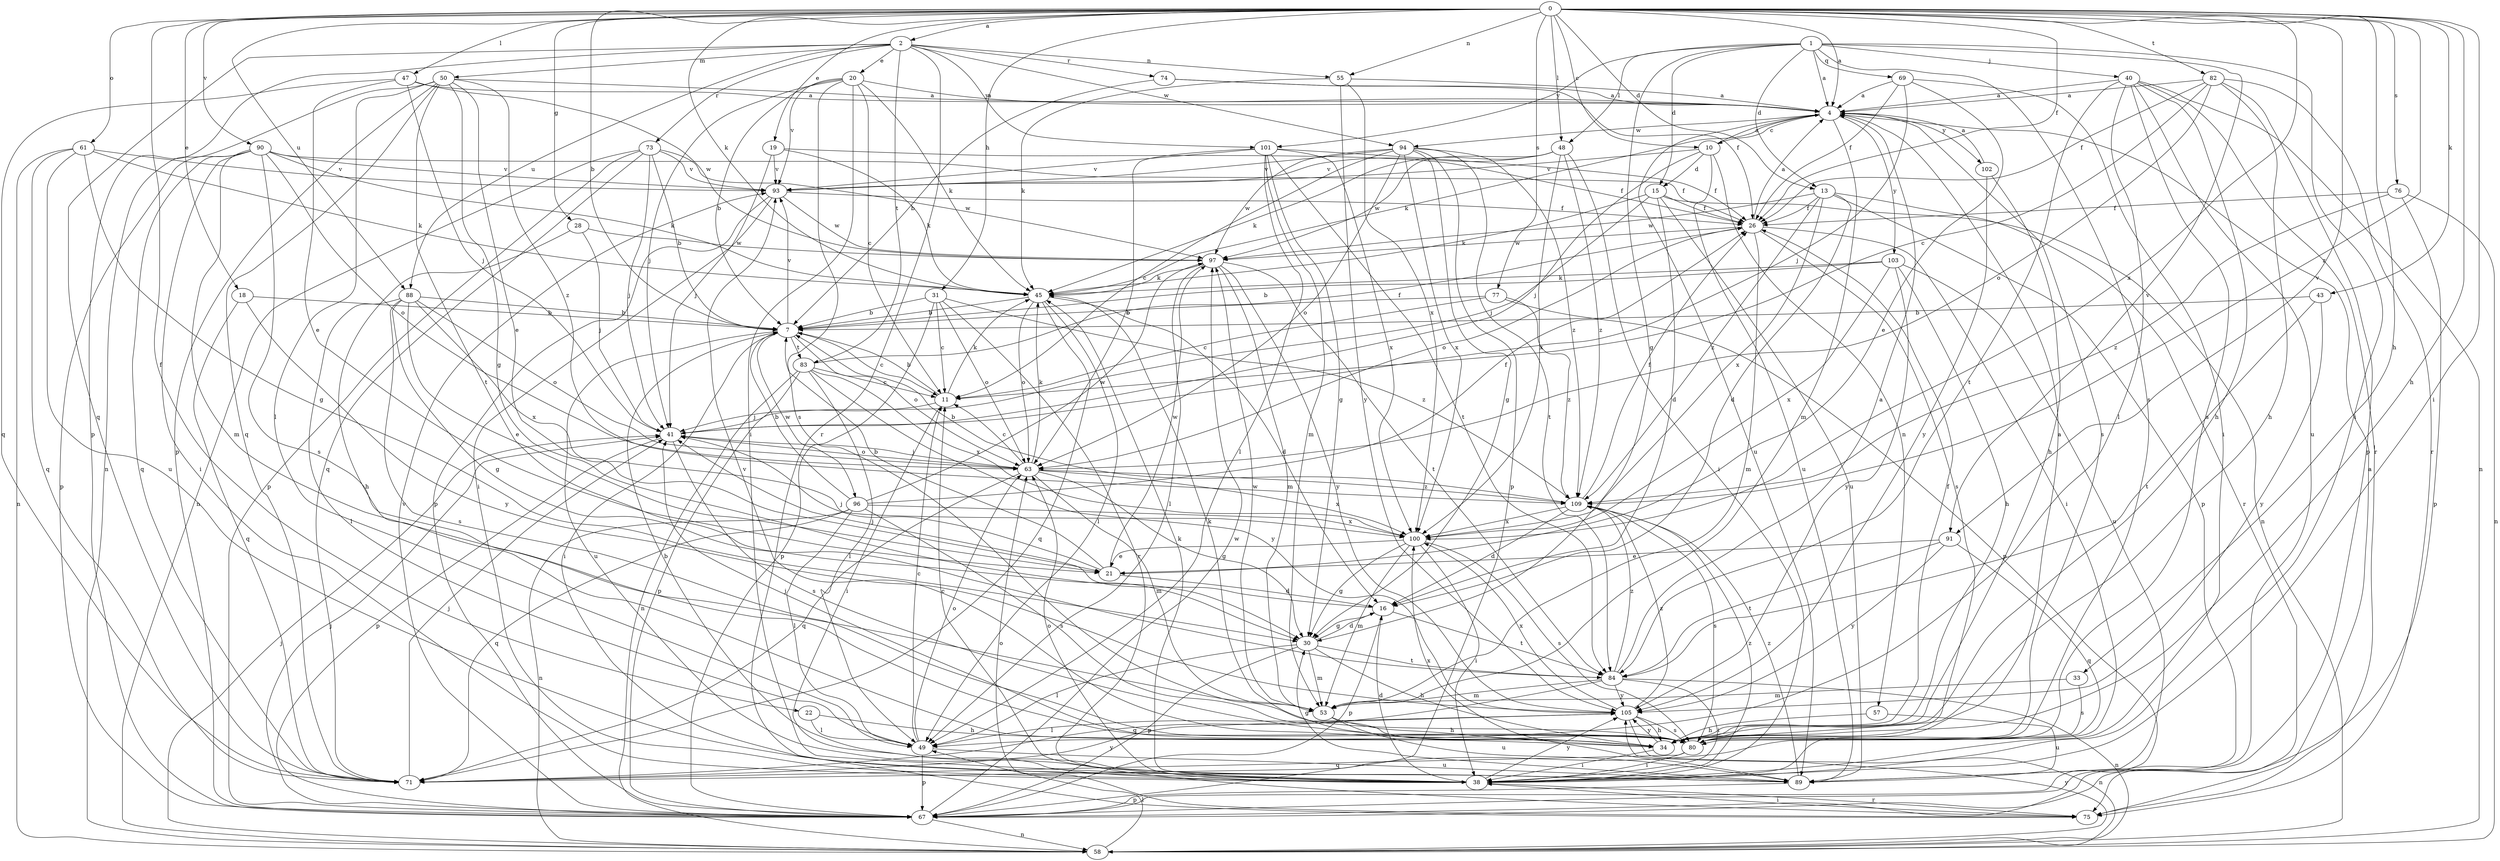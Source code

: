 strict digraph  {
0;
1;
2;
4;
7;
10;
11;
13;
15;
16;
18;
19;
20;
21;
22;
26;
28;
30;
31;
33;
34;
38;
40;
41;
43;
45;
47;
48;
49;
50;
53;
55;
57;
58;
61;
63;
67;
69;
71;
73;
74;
75;
76;
77;
80;
82;
83;
84;
88;
89;
90;
91;
93;
94;
96;
97;
100;
101;
102;
103;
105;
109;
0 -> 2  [label=a];
0 -> 4  [label=a];
0 -> 7  [label=b];
0 -> 10  [label=c];
0 -> 13  [label=d];
0 -> 18  [label=e];
0 -> 19  [label=e];
0 -> 22  [label=f];
0 -> 26  [label=f];
0 -> 28  [label=g];
0 -> 31  [label=h];
0 -> 33  [label=h];
0 -> 34  [label=h];
0 -> 38  [label=i];
0 -> 43  [label=k];
0 -> 45  [label=k];
0 -> 47  [label=l];
0 -> 48  [label=l];
0 -> 55  [label=n];
0 -> 61  [label=o];
0 -> 76  [label=s];
0 -> 77  [label=s];
0 -> 82  [label=t];
0 -> 88  [label=u];
0 -> 90  [label=v];
0 -> 91  [label=v];
0 -> 100  [label=x];
0 -> 109  [label=z];
1 -> 4  [label=a];
1 -> 13  [label=d];
1 -> 15  [label=d];
1 -> 30  [label=g];
1 -> 38  [label=i];
1 -> 40  [label=j];
1 -> 48  [label=l];
1 -> 69  [label=q];
1 -> 80  [label=s];
1 -> 91  [label=v];
1 -> 101  [label=y];
2 -> 20  [label=e];
2 -> 50  [label=m];
2 -> 55  [label=n];
2 -> 67  [label=p];
2 -> 71  [label=q];
2 -> 73  [label=r];
2 -> 74  [label=r];
2 -> 75  [label=r];
2 -> 83  [label=t];
2 -> 88  [label=u];
2 -> 94  [label=w];
2 -> 101  [label=y];
4 -> 10  [label=c];
4 -> 45  [label=k];
4 -> 53  [label=m];
4 -> 80  [label=s];
4 -> 89  [label=u];
4 -> 94  [label=w];
4 -> 102  [label=y];
4 -> 103  [label=y];
7 -> 11  [label=c];
7 -> 38  [label=i];
7 -> 63  [label=o];
7 -> 83  [label=t];
7 -> 89  [label=u];
7 -> 93  [label=v];
7 -> 96  [label=w];
10 -> 4  [label=a];
10 -> 15  [label=d];
10 -> 41  [label=j];
10 -> 57  [label=n];
10 -> 89  [label=u];
10 -> 93  [label=v];
11 -> 7  [label=b];
11 -> 38  [label=i];
11 -> 41  [label=j];
11 -> 45  [label=k];
13 -> 16  [label=d];
13 -> 26  [label=f];
13 -> 67  [label=p];
13 -> 75  [label=r];
13 -> 97  [label=w];
13 -> 100  [label=x];
13 -> 109  [label=z];
15 -> 16  [label=d];
15 -> 26  [label=f];
15 -> 41  [label=j];
15 -> 45  [label=k];
15 -> 58  [label=n];
15 -> 89  [label=u];
16 -> 30  [label=g];
16 -> 41  [label=j];
16 -> 67  [label=p];
16 -> 84  [label=t];
18 -> 7  [label=b];
18 -> 71  [label=q];
18 -> 105  [label=y];
19 -> 26  [label=f];
19 -> 41  [label=j];
19 -> 45  [label=k];
19 -> 93  [label=v];
20 -> 4  [label=a];
20 -> 7  [label=b];
20 -> 11  [label=c];
20 -> 38  [label=i];
20 -> 41  [label=j];
20 -> 45  [label=k];
20 -> 80  [label=s];
20 -> 93  [label=v];
21 -> 7  [label=b];
21 -> 16  [label=d];
21 -> 41  [label=j];
21 -> 97  [label=w];
22 -> 34  [label=h];
22 -> 49  [label=l];
26 -> 4  [label=a];
26 -> 38  [label=i];
26 -> 53  [label=m];
26 -> 63  [label=o];
26 -> 80  [label=s];
26 -> 97  [label=w];
28 -> 34  [label=h];
28 -> 41  [label=j];
28 -> 97  [label=w];
30 -> 16  [label=d];
30 -> 34  [label=h];
30 -> 49  [label=l];
30 -> 53  [label=m];
30 -> 67  [label=p];
30 -> 84  [label=t];
31 -> 7  [label=b];
31 -> 11  [label=c];
31 -> 63  [label=o];
31 -> 67  [label=p];
31 -> 75  [label=r];
31 -> 109  [label=z];
33 -> 53  [label=m];
33 -> 80  [label=s];
34 -> 26  [label=f];
34 -> 38  [label=i];
34 -> 41  [label=j];
34 -> 45  [label=k];
34 -> 93  [label=v];
34 -> 105  [label=y];
38 -> 11  [label=c];
38 -> 16  [label=d];
38 -> 45  [label=k];
38 -> 63  [label=o];
38 -> 75  [label=r];
38 -> 105  [label=y];
38 -> 109  [label=z];
40 -> 4  [label=a];
40 -> 34  [label=h];
40 -> 49  [label=l];
40 -> 58  [label=n];
40 -> 75  [label=r];
40 -> 80  [label=s];
40 -> 84  [label=t];
40 -> 89  [label=u];
41 -> 63  [label=o];
41 -> 67  [label=p];
41 -> 80  [label=s];
43 -> 7  [label=b];
43 -> 84  [label=t];
43 -> 105  [label=y];
45 -> 7  [label=b];
45 -> 16  [label=d];
45 -> 49  [label=l];
45 -> 63  [label=o];
45 -> 71  [label=q];
47 -> 4  [label=a];
47 -> 21  [label=e];
47 -> 41  [label=j];
47 -> 71  [label=q];
47 -> 97  [label=w];
48 -> 38  [label=i];
48 -> 45  [label=k];
48 -> 93  [label=v];
48 -> 97  [label=w];
48 -> 100  [label=x];
48 -> 109  [label=z];
49 -> 11  [label=c];
49 -> 63  [label=o];
49 -> 67  [label=p];
49 -> 89  [label=u];
50 -> 4  [label=a];
50 -> 21  [label=e];
50 -> 30  [label=g];
50 -> 49  [label=l];
50 -> 58  [label=n];
50 -> 67  [label=p];
50 -> 71  [label=q];
50 -> 84  [label=t];
50 -> 109  [label=z];
53 -> 34  [label=h];
53 -> 89  [label=u];
53 -> 97  [label=w];
55 -> 4  [label=a];
55 -> 45  [label=k];
55 -> 100  [label=x];
55 -> 105  [label=y];
57 -> 34  [label=h];
57 -> 89  [label=u];
58 -> 41  [label=j];
58 -> 49  [label=l];
58 -> 105  [label=y];
61 -> 30  [label=g];
61 -> 45  [label=k];
61 -> 58  [label=n];
61 -> 71  [label=q];
61 -> 89  [label=u];
61 -> 93  [label=v];
63 -> 11  [label=c];
63 -> 30  [label=g];
63 -> 41  [label=j];
63 -> 45  [label=k];
63 -> 53  [label=m];
63 -> 71  [label=q];
63 -> 100  [label=x];
63 -> 109  [label=z];
67 -> 41  [label=j];
67 -> 58  [label=n];
67 -> 93  [label=v];
67 -> 97  [label=w];
69 -> 4  [label=a];
69 -> 21  [label=e];
69 -> 26  [label=f];
69 -> 38  [label=i];
69 -> 41  [label=j];
71 -> 41  [label=j];
71 -> 105  [label=y];
73 -> 7  [label=b];
73 -> 41  [label=j];
73 -> 58  [label=n];
73 -> 67  [label=p];
73 -> 71  [label=q];
73 -> 93  [label=v];
73 -> 97  [label=w];
74 -> 4  [label=a];
74 -> 7  [label=b];
74 -> 26  [label=f];
75 -> 4  [label=a];
75 -> 38  [label=i];
75 -> 63  [label=o];
76 -> 26  [label=f];
76 -> 58  [label=n];
76 -> 67  [label=p];
76 -> 109  [label=z];
77 -> 7  [label=b];
77 -> 11  [label=c];
77 -> 67  [label=p];
77 -> 109  [label=z];
80 -> 4  [label=a];
80 -> 38  [label=i];
80 -> 71  [label=q];
82 -> 4  [label=a];
82 -> 11  [label=c];
82 -> 26  [label=f];
82 -> 34  [label=h];
82 -> 63  [label=o];
82 -> 67  [label=p];
82 -> 75  [label=r];
83 -> 11  [label=c];
83 -> 26  [label=f];
83 -> 49  [label=l];
83 -> 58  [label=n];
83 -> 67  [label=p];
83 -> 100  [label=x];
83 -> 105  [label=y];
84 -> 4  [label=a];
84 -> 38  [label=i];
84 -> 53  [label=m];
84 -> 58  [label=n];
84 -> 71  [label=q];
84 -> 105  [label=y];
84 -> 109  [label=z];
88 -> 7  [label=b];
88 -> 21  [label=e];
88 -> 30  [label=g];
88 -> 49  [label=l];
88 -> 63  [label=o];
88 -> 80  [label=s];
88 -> 100  [label=x];
89 -> 7  [label=b];
89 -> 30  [label=g];
89 -> 67  [label=p];
89 -> 100  [label=x];
89 -> 109  [label=z];
90 -> 26  [label=f];
90 -> 38  [label=i];
90 -> 45  [label=k];
90 -> 53  [label=m];
90 -> 63  [label=o];
90 -> 67  [label=p];
90 -> 71  [label=q];
90 -> 80  [label=s];
90 -> 93  [label=v];
91 -> 21  [label=e];
91 -> 71  [label=q];
91 -> 84  [label=t];
91 -> 105  [label=y];
93 -> 26  [label=f];
93 -> 38  [label=i];
93 -> 67  [label=p];
93 -> 97  [label=w];
94 -> 11  [label=c];
94 -> 30  [label=g];
94 -> 63  [label=o];
94 -> 67  [label=p];
94 -> 84  [label=t];
94 -> 93  [label=v];
94 -> 97  [label=w];
94 -> 100  [label=x];
94 -> 109  [label=z];
96 -> 7  [label=b];
96 -> 26  [label=f];
96 -> 49  [label=l];
96 -> 58  [label=n];
96 -> 71  [label=q];
96 -> 80  [label=s];
96 -> 97  [label=w];
96 -> 100  [label=x];
97 -> 45  [label=k];
97 -> 49  [label=l];
97 -> 53  [label=m];
97 -> 84  [label=t];
97 -> 105  [label=y];
100 -> 21  [label=e];
100 -> 30  [label=g];
100 -> 38  [label=i];
100 -> 53  [label=m];
100 -> 80  [label=s];
101 -> 26  [label=f];
101 -> 30  [label=g];
101 -> 49  [label=l];
101 -> 53  [label=m];
101 -> 63  [label=o];
101 -> 84  [label=t];
101 -> 93  [label=v];
101 -> 100  [label=x];
102 -> 4  [label=a];
102 -> 34  [label=h];
102 -> 105  [label=y];
103 -> 7  [label=b];
103 -> 34  [label=h];
103 -> 45  [label=k];
103 -> 89  [label=u];
103 -> 100  [label=x];
103 -> 105  [label=y];
105 -> 34  [label=h];
105 -> 49  [label=l];
105 -> 58  [label=n];
105 -> 80  [label=s];
105 -> 100  [label=x];
105 -> 109  [label=z];
109 -> 7  [label=b];
109 -> 16  [label=d];
109 -> 26  [label=f];
109 -> 80  [label=s];
109 -> 100  [label=x];
}
